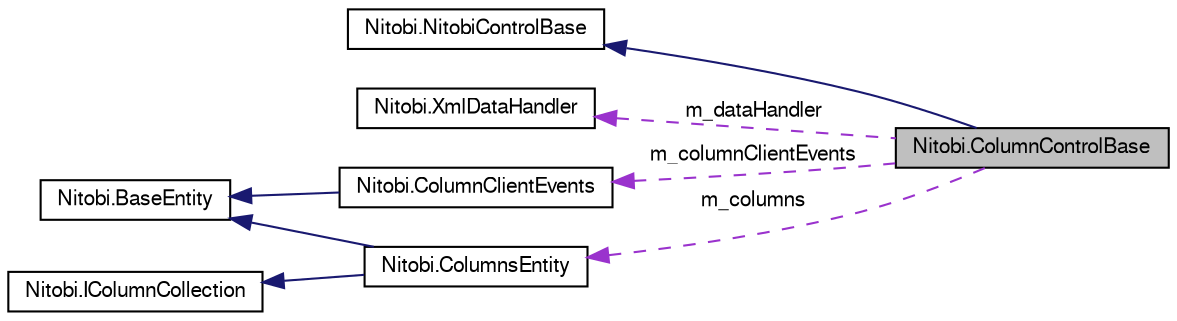digraph G
{
  bgcolor="transparent";
  edge [fontname="FreeSans",fontsize=10,labelfontname="FreeSans",labelfontsize=10];
  node [fontname="FreeSans",fontsize=10,shape=record];
  rankdir=LR;
  Node1 [label="Nitobi.ColumnControlBase",height=0.2,width=0.4,color="black", fillcolor="grey75", style="filled" fontcolor="black"];
  Node2 -> Node1 [dir=back,color="midnightblue",fontsize=10,style="solid",fontname="FreeSans"];
  Node2 [label="Nitobi.NitobiControlBase",height=0.2,width=0.4,color="black",URL="$class_nitobi_1_1_nitobi_control_base.html"];
  Node3 -> Node1 [dir=back,color="darkorchid3",fontsize=10,style="dashed",label="m_dataHandler",fontname="FreeSans"];
  Node3 [label="Nitobi.XmlDataHandler",height=0.2,width=0.4,color="black",URL="$class_nitobi_1_1_xml_data_handler.html"];
  Node4 -> Node1 [dir=back,color="darkorchid3",fontsize=10,style="dashed",label="m_columns",fontname="FreeSans"];
  Node4 [label="Nitobi.ColumnsEntity",height=0.2,width=0.4,color="black",URL="$class_nitobi_1_1_columns_entity.html"];
  Node5 -> Node4 [dir=back,color="midnightblue",fontsize=10,style="solid",fontname="FreeSans"];
  Node5 [label="Nitobi.BaseEntity",height=0.2,width=0.4,color="black",URL="$class_nitobi_1_1_base_entity.html"];
  Node6 -> Node4 [dir=back,color="midnightblue",fontsize=10,style="solid",fontname="FreeSans"];
  Node6 [label="Nitobi.IColumnCollection",height=0.2,width=0.4,color="black",URL="$interface_nitobi_1_1_i_column_collection.html"];
  Node7 -> Node1 [dir=back,color="darkorchid3",fontsize=10,style="dashed",label="m_columnClientEvents",fontname="FreeSans"];
  Node7 [label="Nitobi.ColumnClientEvents",height=0.2,width=0.4,color="black",URL="$class_nitobi_1_1_column_client_events.html"];
  Node5 -> Node7 [dir=back,color="midnightblue",fontsize=10,style="solid",fontname="FreeSans"];
}
